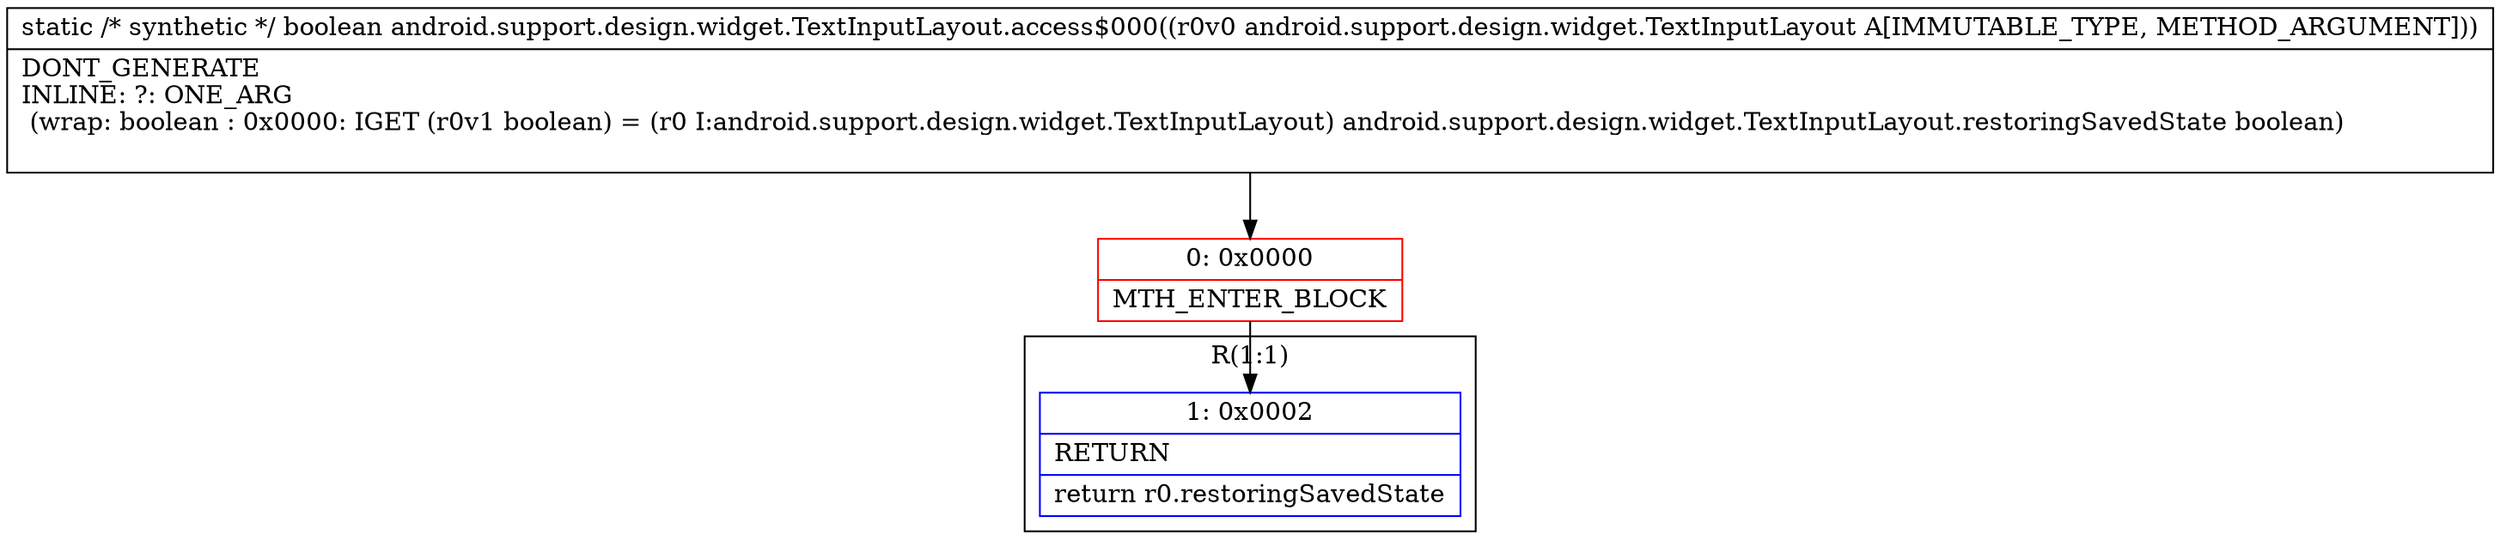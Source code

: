 digraph "CFG forandroid.support.design.widget.TextInputLayout.access$000(Landroid\/support\/design\/widget\/TextInputLayout;)Z" {
subgraph cluster_Region_1787473151 {
label = "R(1:1)";
node [shape=record,color=blue];
Node_1 [shape=record,label="{1\:\ 0x0002|RETURN\l|return r0.restoringSavedState\l}"];
}
Node_0 [shape=record,color=red,label="{0\:\ 0x0000|MTH_ENTER_BLOCK\l}"];
MethodNode[shape=record,label="{static \/* synthetic *\/ boolean android.support.design.widget.TextInputLayout.access$000((r0v0 android.support.design.widget.TextInputLayout A[IMMUTABLE_TYPE, METHOD_ARGUMENT]))  | DONT_GENERATE\lINLINE: ?: ONE_ARG  \l  (wrap: boolean : 0x0000: IGET  (r0v1 boolean) = (r0 I:android.support.design.widget.TextInputLayout) android.support.design.widget.TextInputLayout.restoringSavedState boolean)\l\l}"];
MethodNode -> Node_0;
Node_0 -> Node_1;
}

